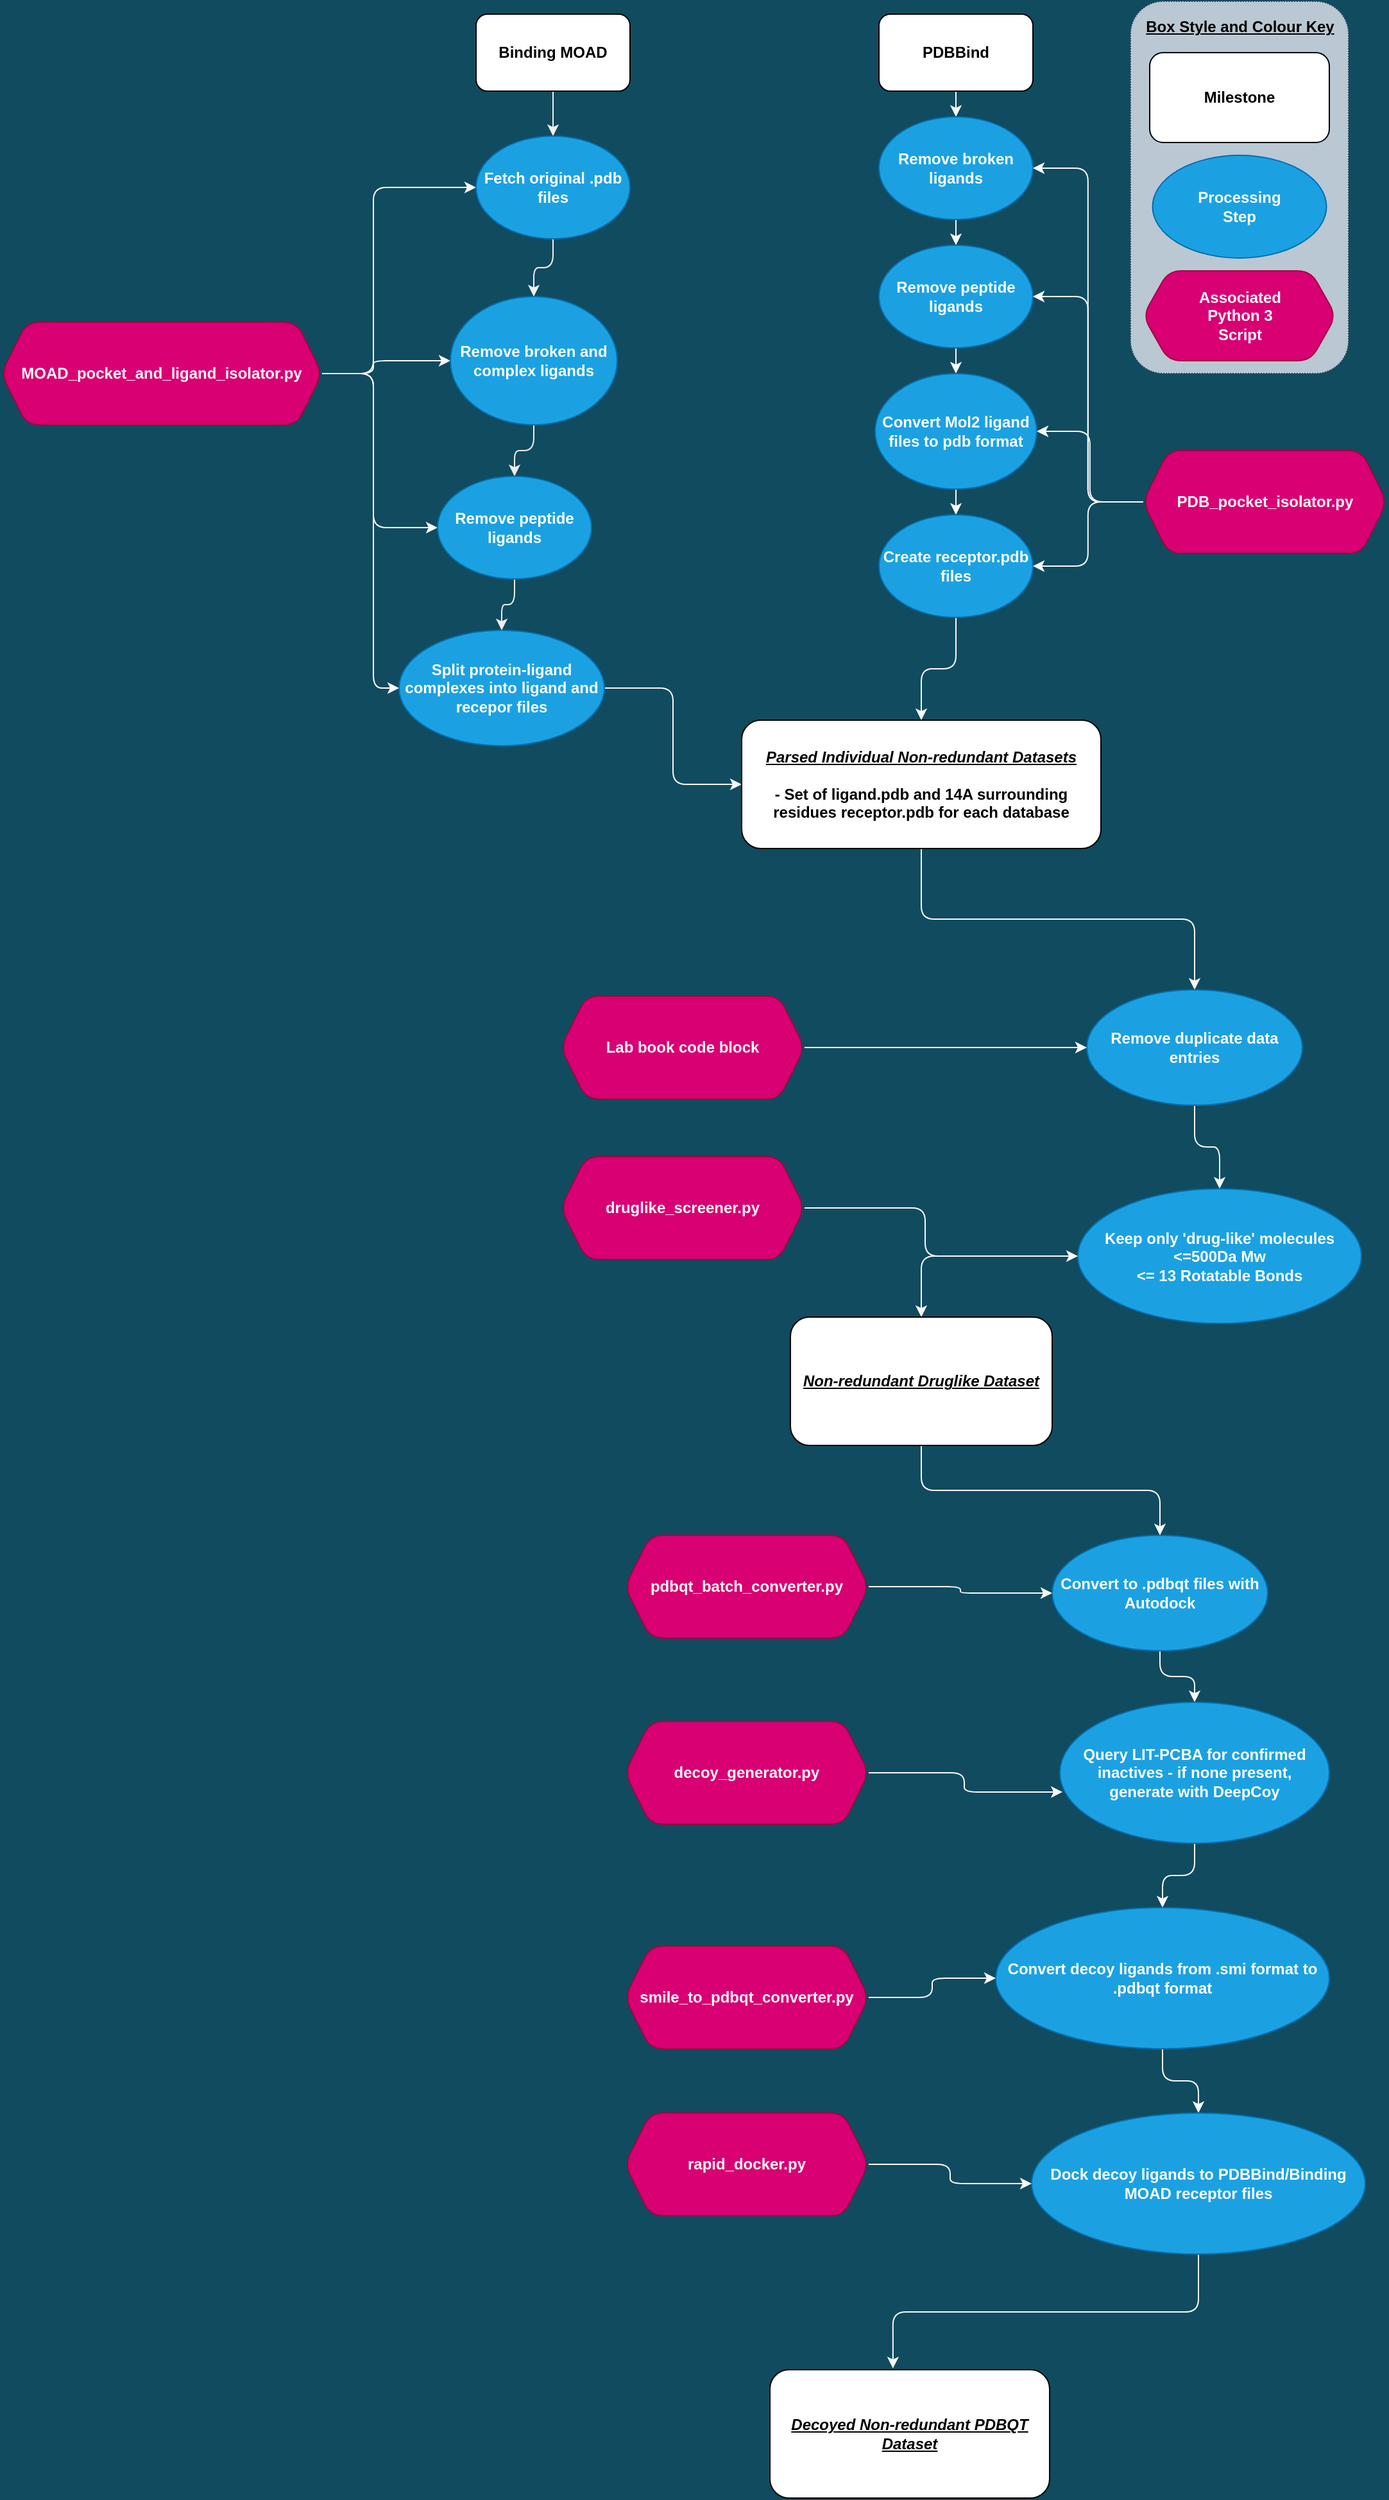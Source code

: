 <mxfile version="14.4.4" type="device"><diagram id="MezgeDCDJQZhVXjwhnEP" name="Page-1"><mxGraphModel dx="1755" dy="799" grid="1" gridSize="10" guides="1" tooltips="1" connect="1" arrows="1" fold="1" page="0" pageScale="1" pageWidth="827" pageHeight="1000" background="#114B5F" math="0" shadow="0"><root><mxCell id="0"/><mxCell id="1" parent="0"/><mxCell id="ap78udexULdiu0JYZYRn-50" value="" style="rounded=1;whiteSpace=wrap;html=1;strokeWidth=1;dashed=1;dashPattern=1 1;fillColor=#bac8d3;strokeColor=#23445d;" parent="1" vertex="1"><mxGeometry x="550" y="30" width="170" height="290" as="geometry"/></mxCell><mxCell id="lSpIPOoU5kkB3JWMY7nx-2" value="" style="edgeStyle=orthogonalEdgeStyle;rounded=1;orthogonalLoop=1;jettySize=auto;html=1;strokeColor=#F0F0F0;" parent="1" source="EFMOVaQ2oTUfK1_Tt2sc-1" target="lSpIPOoU5kkB3JWMY7nx-1" edge="1"><mxGeometry relative="1" as="geometry"/></mxCell><mxCell id="EFMOVaQ2oTUfK1_Tt2sc-1" value="Binding MOAD" style="rounded=1;whiteSpace=wrap;html=1;sketch=0;fontStyle=1" parent="1" vertex="1"><mxGeometry x="40" y="40" width="120" height="60" as="geometry"/></mxCell><mxCell id="LbE3GEjos6kFHarrjm6z-2" value="" style="edgeStyle=orthogonalEdgeStyle;rounded=1;orthogonalLoop=1;jettySize=auto;html=1;strokeColor=#FAFAFA;" edge="1" parent="1" source="EFMOVaQ2oTUfK1_Tt2sc-2" target="LbE3GEjos6kFHarrjm6z-1"><mxGeometry relative="1" as="geometry"/></mxCell><mxCell id="EFMOVaQ2oTUfK1_Tt2sc-2" value="PDBBind" style="rounded=1;whiteSpace=wrap;html=1;sketch=0;fontStyle=1" parent="1" vertex="1"><mxGeometry x="354" y="40" width="120" height="60" as="geometry"/></mxCell><mxCell id="EFMOVaQ2oTUfK1_Tt2sc-7" style="edgeStyle=orthogonalEdgeStyle;curved=0;rounded=1;sketch=0;orthogonalLoop=1;jettySize=auto;html=1;entryX=0;entryY=0.5;entryDx=0;entryDy=0;fontColor=#E4FDE1;strokeColor=#F7F7F7;fontStyle=1;exitX=1;exitY=0.5;exitDx=0;exitDy=0;" parent="1" source="EFMOVaQ2oTUfK1_Tt2sc-4" target="EFMOVaQ2oTUfK1_Tt2sc-6" edge="1"><mxGeometry relative="1" as="geometry"><mxPoint x="320" y="210" as="sourcePoint"/></mxGeometry></mxCell><mxCell id="EFMOVaQ2oTUfK1_Tt2sc-4" value="Split protein-ligand complexes into ligand and recepor files" style="ellipse;whiteSpace=wrap;html=1;rounded=1;sketch=0;fillColor=#1ba1e2;strokeColor=#006EAF;fontColor=#ffffff;fontStyle=1" parent="1" vertex="1"><mxGeometry x="-20" y="520" width="160" height="90" as="geometry"/></mxCell><mxCell id="EFMOVaQ2oTUfK1_Tt2sc-17" value="" style="edgeStyle=orthogonalEdgeStyle;curved=0;rounded=1;sketch=0;orthogonalLoop=1;jettySize=auto;html=1;strokeColor=#F7F7F7;fillColor=#F45B69;fontColor=#E4FDE1;exitX=0.5;exitY=1;exitDx=0;exitDy=0;entryX=0.5;entryY=0;entryDx=0;entryDy=0;fontStyle=1" parent="1" source="EFMOVaQ2oTUfK1_Tt2sc-29" target="k04rTEtpxDzl-XmO_nQA-1" edge="1"><mxGeometry relative="1" as="geometry"><mxPoint x="383" y="885" as="sourcePoint"/><mxPoint x="383" y="895" as="targetPoint"/><Array as="points"/></mxGeometry></mxCell><mxCell id="EFMOVaQ2oTUfK1_Tt2sc-30" value="" style="edgeStyle=orthogonalEdgeStyle;curved=0;rounded=1;sketch=0;orthogonalLoop=1;jettySize=auto;html=1;strokeColor=#F7F7F7;fillColor=#F45B69;fontColor=#E4FDE1;fontStyle=1" parent="1" source="EFMOVaQ2oTUfK1_Tt2sc-6" target="EFMOVaQ2oTUfK1_Tt2sc-29" edge="1"><mxGeometry relative="1" as="geometry"/></mxCell><mxCell id="EFMOVaQ2oTUfK1_Tt2sc-6" value="&lt;div&gt;&lt;u&gt;&lt;i&gt;Parsed Individual Non-redundant Datasets&lt;/i&gt;&lt;/u&gt;&lt;br&gt;&lt;/div&gt;&lt;div&gt;&lt;br&gt;&lt;/div&gt;&lt;div&gt;- Set of ligand.pdb and 14A surrounding residues receptor.pdb for each database&lt;br&gt;&lt;/div&gt;" style="rounded=1;whiteSpace=wrap;html=1;sketch=0;fontStyle=1" parent="1" vertex="1"><mxGeometry x="247" y="590" width="280" height="100" as="geometry"/></mxCell><mxCell id="EFMOVaQ2oTUfK1_Tt2sc-20" value="" style="edgeStyle=orthogonalEdgeStyle;curved=0;rounded=1;sketch=0;orthogonalLoop=1;jettySize=auto;html=1;strokeColor=#F7F7F7;fillColor=#F45B69;fontColor=#E4FDE1;fontStyle=1" parent="1" source="EFMOVaQ2oTUfK1_Tt2sc-18" target="EFMOVaQ2oTUfK1_Tt2sc-19" edge="1"><mxGeometry relative="1" as="geometry"/></mxCell><mxCell id="EFMOVaQ2oTUfK1_Tt2sc-18" value="Convert to .pdbqt files with Autodock" style="ellipse;whiteSpace=wrap;html=1;rounded=0;sketch=0;strokeColor=#006EAF;fillColor=#1ba1e2;fontColor=#ffffff;fontStyle=1" parent="1" vertex="1"><mxGeometry x="489" y="1225" width="168" height="90" as="geometry"/></mxCell><mxCell id="ap78udexULdiu0JYZYRn-9" value="" style="edgeStyle=orthogonalEdgeStyle;rounded=1;orthogonalLoop=1;jettySize=auto;html=1;strokeColor=#FAFAFA;fontStyle=1" parent="1" source="EFMOVaQ2oTUfK1_Tt2sc-19" target="ap78udexULdiu0JYZYRn-8" edge="1"><mxGeometry relative="1" as="geometry"/></mxCell><mxCell id="EFMOVaQ2oTUfK1_Tt2sc-19" value="&lt;div&gt;Query LIT-PCBA for confirmed inactives - if none present, &lt;br&gt;&lt;/div&gt;&lt;div&gt;generate with DeepCoy &lt;/div&gt;" style="ellipse;whiteSpace=wrap;html=1;rounded=0;sketch=0;strokeColor=#006EAF;fillColor=#1ba1e2;fontColor=#ffffff;fontStyle=1" parent="1" vertex="1"><mxGeometry x="495" y="1355" width="210" height="110" as="geometry"/></mxCell><mxCell id="EFMOVaQ2oTUfK1_Tt2sc-27" value="&lt;i&gt;&lt;u&gt;&lt;b&gt;Decoyed Non-redundant PDBQT Dataset&lt;br&gt;&lt;/b&gt;&lt;/u&gt;&lt;/i&gt;" style="rounded=1;whiteSpace=wrap;html=1;sketch=0;fontStyle=1" parent="1" vertex="1"><mxGeometry x="269" y="1875" width="218" height="100" as="geometry"/></mxCell><mxCell id="EFMOVaQ2oTUfK1_Tt2sc-29" value="&lt;div&gt;Remove duplicate data &lt;br&gt;&lt;/div&gt;&lt;div&gt;entries&lt;/div&gt;" style="ellipse;whiteSpace=wrap;html=1;rounded=0;sketch=0;strokeColor=#006EAF;fillColor=#1ba1e2;fontColor=#ffffff;fontStyle=1" parent="1" vertex="1"><mxGeometry x="516" y="800" width="168" height="90" as="geometry"/></mxCell><mxCell id="ap78udexULdiu0JYZYRn-20" style="edgeStyle=orthogonalEdgeStyle;rounded=1;orthogonalLoop=1;jettySize=auto;html=1;entryX=0.5;entryY=0;entryDx=0;entryDy=0;strokeColor=#FAFAFA;" parent="1" source="k04rTEtpxDzl-XmO_nQA-1" target="ap78udexULdiu0JYZYRn-2" edge="1"><mxGeometry relative="1" as="geometry"/></mxCell><mxCell id="k04rTEtpxDzl-XmO_nQA-1" value="&lt;div&gt;Keep only 'drug-like' molecules&lt;/div&gt;&lt;div&gt;&amp;lt;=500Da Mw&lt;/div&gt;&lt;div&gt;&amp;lt;= 13 Rotatable Bonds&lt;br&gt;&lt;/div&gt;" style="ellipse;whiteSpace=wrap;html=1;rounded=0;sketch=0;strokeColor=#006EAF;fillColor=#1ba1e2;fontColor=#ffffff;fontStyle=1" parent="1" vertex="1"><mxGeometry x="509" y="955" width="221" height="105" as="geometry"/></mxCell><mxCell id="ap78udexULdiu0JYZYRn-19" style="edgeStyle=orthogonalEdgeStyle;rounded=1;orthogonalLoop=1;jettySize=auto;html=1;entryX=0.5;entryY=0;entryDx=0;entryDy=0;strokeColor=#FAFAFA;" parent="1" source="ap78udexULdiu0JYZYRn-2" target="EFMOVaQ2oTUfK1_Tt2sc-18" edge="1"><mxGeometry relative="1" as="geometry"/></mxCell><mxCell id="ap78udexULdiu0JYZYRn-2" value="&lt;u&gt;&lt;i&gt;Non-redundant Druglike Dataset&lt;br&gt;&lt;/i&gt;&lt;/u&gt;" style="rounded=1;whiteSpace=wrap;html=1;sketch=0;fontStyle=1" parent="1" vertex="1"><mxGeometry x="285" y="1055" width="204" height="100" as="geometry"/></mxCell><mxCell id="ap78udexULdiu0JYZYRn-11" value="" style="edgeStyle=orthogonalEdgeStyle;rounded=1;orthogonalLoop=1;jettySize=auto;html=1;strokeColor=#FAFAFA;fontStyle=1" parent="1" source="ap78udexULdiu0JYZYRn-8" target="ap78udexULdiu0JYZYRn-10" edge="1"><mxGeometry relative="1" as="geometry"/></mxCell><mxCell id="ap78udexULdiu0JYZYRn-8" value="Convert decoy ligands from .smi format to .pdbqt format" style="ellipse;whiteSpace=wrap;html=1;rounded=0;sketch=0;strokeColor=#006EAF;fillColor=#1ba1e2;fontColor=#ffffff;fontStyle=1" parent="1" vertex="1"><mxGeometry x="445" y="1515" width="260" height="110" as="geometry"/></mxCell><mxCell id="ap78udexULdiu0JYZYRn-14" style="edgeStyle=orthogonalEdgeStyle;rounded=1;orthogonalLoop=1;jettySize=auto;html=1;entryX=0.44;entryY=-0.01;entryDx=0;entryDy=0;entryPerimeter=0;strokeColor=#FAFAFA;fontStyle=1" parent="1" source="ap78udexULdiu0JYZYRn-10" target="EFMOVaQ2oTUfK1_Tt2sc-27" edge="1"><mxGeometry relative="1" as="geometry"/></mxCell><mxCell id="ap78udexULdiu0JYZYRn-10" value="Dock decoy ligands to PDBBind/Binding MOAD receptor files" style="ellipse;whiteSpace=wrap;html=1;rounded=0;sketch=0;strokeColor=#006EAF;fillColor=#1ba1e2;fontColor=#ffffff;fontStyle=1" parent="1" vertex="1"><mxGeometry x="473" y="1675" width="260" height="110" as="geometry"/></mxCell><mxCell id="LbE3GEjos6kFHarrjm6z-16" style="edgeStyle=orthogonalEdgeStyle;rounded=1;orthogonalLoop=1;jettySize=auto;html=1;entryX=0;entryY=0.5;entryDx=0;entryDy=0;strokeColor=#FAFAFA;" edge="1" parent="1" source="ap78udexULdiu0JYZYRn-24" target="lSpIPOoU5kkB3JWMY7nx-1"><mxGeometry relative="1" as="geometry"><Array as="points"><mxPoint x="-40" y="320"/><mxPoint x="-40" y="175"/></Array></mxGeometry></mxCell><mxCell id="LbE3GEjos6kFHarrjm6z-17" style="edgeStyle=orthogonalEdgeStyle;rounded=1;orthogonalLoop=1;jettySize=auto;html=1;strokeColor=#FAFAFA;" edge="1" parent="1" source="ap78udexULdiu0JYZYRn-24" target="s8GyDOgWR_Reh2gdY-Z_-3"><mxGeometry relative="1" as="geometry"><Array as="points"><mxPoint x="-40" y="320"/><mxPoint x="-40" y="310"/></Array></mxGeometry></mxCell><mxCell id="LbE3GEjos6kFHarrjm6z-18" style="edgeStyle=orthogonalEdgeStyle;rounded=1;orthogonalLoop=1;jettySize=auto;html=1;entryX=0;entryY=0.5;entryDx=0;entryDy=0;strokeColor=#FAFAFA;" edge="1" parent="1" source="ap78udexULdiu0JYZYRn-24" target="s8GyDOgWR_Reh2gdY-Z_-6"><mxGeometry relative="1" as="geometry"><Array as="points"><mxPoint x="-40" y="320"/><mxPoint x="-40" y="440"/></Array></mxGeometry></mxCell><mxCell id="LbE3GEjos6kFHarrjm6z-19" style="edgeStyle=orthogonalEdgeStyle;rounded=1;orthogonalLoop=1;jettySize=auto;html=1;entryX=0;entryY=0.5;entryDx=0;entryDy=0;strokeColor=#FAFAFA;" edge="1" parent="1" source="ap78udexULdiu0JYZYRn-24" target="EFMOVaQ2oTUfK1_Tt2sc-4"><mxGeometry relative="1" as="geometry"><Array as="points"><mxPoint x="-40" y="320"/><mxPoint x="-40" y="565"/></Array></mxGeometry></mxCell><mxCell id="ap78udexULdiu0JYZYRn-24" value="MOAD_pocket_and_ligand_isolator.py" style="shape=hexagon;perimeter=hexagonPerimeter2;whiteSpace=wrap;html=1;fixedSize=1;rounded=1;fontStyle=1;strokeColor=#A50040;fillColor=#d80073;sketch=0;fontColor=#ffffff;" parent="1" vertex="1"><mxGeometry x="-330" y="280" width="250" height="80" as="geometry"/></mxCell><mxCell id="ap78udexULdiu0JYZYRn-28" style="edgeStyle=orthogonalEdgeStyle;rounded=1;orthogonalLoop=1;jettySize=auto;html=1;strokeColor=#FAFAFA;" parent="1" source="ap78udexULdiu0JYZYRn-27" target="EFMOVaQ2oTUfK1_Tt2sc-29" edge="1"><mxGeometry relative="1" as="geometry"/></mxCell><mxCell id="ap78udexULdiu0JYZYRn-27" value="Lab book code block" style="shape=hexagon;perimeter=hexagonPerimeter2;whiteSpace=wrap;html=1;fixedSize=1;rounded=1;fontStyle=1;strokeColor=#A50040;fillColor=#d80073;sketch=0;fontColor=#ffffff;" parent="1" vertex="1"><mxGeometry x="106" y="805" width="190" height="80" as="geometry"/></mxCell><mxCell id="LbE3GEjos6kFHarrjm6z-15" style="edgeStyle=orthogonalEdgeStyle;rounded=1;orthogonalLoop=1;jettySize=auto;html=1;entryX=0;entryY=0.5;entryDx=0;entryDy=0;strokeColor=#FAFAFA;" edge="1" parent="1" source="ap78udexULdiu0JYZYRn-29" target="k04rTEtpxDzl-XmO_nQA-1"><mxGeometry relative="1" as="geometry"><Array as="points"><mxPoint x="390" y="970"/><mxPoint x="390" y="1008"/></Array></mxGeometry></mxCell><mxCell id="ap78udexULdiu0JYZYRn-29" value="druglike_screener.py" style="shape=hexagon;perimeter=hexagonPerimeter2;whiteSpace=wrap;html=1;fixedSize=1;rounded=1;fontStyle=1;strokeColor=#A50040;fillColor=#d80073;sketch=0;fontColor=#ffffff;" parent="1" vertex="1"><mxGeometry x="106" y="930" width="190" height="80" as="geometry"/></mxCell><mxCell id="ap78udexULdiu0JYZYRn-32" style="edgeStyle=orthogonalEdgeStyle;rounded=1;orthogonalLoop=1;jettySize=auto;html=1;entryX=0;entryY=0.5;entryDx=0;entryDy=0;strokeColor=#FAFAFA;" parent="1" source="ap78udexULdiu0JYZYRn-31" target="EFMOVaQ2oTUfK1_Tt2sc-18" edge="1"><mxGeometry relative="1" as="geometry"/></mxCell><mxCell id="ap78udexULdiu0JYZYRn-31" value="pdbqt_batch_converter.py" style="shape=hexagon;perimeter=hexagonPerimeter2;whiteSpace=wrap;html=1;fixedSize=1;rounded=1;fontStyle=1;strokeColor=#A50040;fillColor=#d80073;sketch=0;fontColor=#ffffff;" parent="1" vertex="1"><mxGeometry x="156" y="1225" width="190" height="80" as="geometry"/></mxCell><mxCell id="ap78udexULdiu0JYZYRn-34" style="edgeStyle=orthogonalEdgeStyle;rounded=1;orthogonalLoop=1;jettySize=auto;html=1;entryX=0.01;entryY=0.636;entryDx=0;entryDy=0;entryPerimeter=0;strokeColor=#FAFAFA;" parent="1" source="ap78udexULdiu0JYZYRn-33" target="EFMOVaQ2oTUfK1_Tt2sc-19" edge="1"><mxGeometry relative="1" as="geometry"/></mxCell><mxCell id="ap78udexULdiu0JYZYRn-33" value="decoy_generator.py" style="shape=hexagon;perimeter=hexagonPerimeter2;whiteSpace=wrap;html=1;fixedSize=1;rounded=1;fontStyle=1;strokeColor=#A50040;fillColor=#d80073;sketch=0;fontColor=#ffffff;" parent="1" vertex="1"><mxGeometry x="156" y="1370" width="190" height="80" as="geometry"/></mxCell><mxCell id="ap78udexULdiu0JYZYRn-36" style="edgeStyle=orthogonalEdgeStyle;rounded=1;orthogonalLoop=1;jettySize=auto;html=1;entryX=0;entryY=0.5;entryDx=0;entryDy=0;strokeColor=#FAFAFA;" parent="1" source="ap78udexULdiu0JYZYRn-35" target="ap78udexULdiu0JYZYRn-8" edge="1"><mxGeometry relative="1" as="geometry"/></mxCell><mxCell id="ap78udexULdiu0JYZYRn-35" value="smile_to_pdbqt_converter.py" style="shape=hexagon;perimeter=hexagonPerimeter2;whiteSpace=wrap;html=1;fixedSize=1;rounded=1;fontStyle=1;strokeColor=#A50040;fillColor=#d80073;sketch=0;fontColor=#ffffff;" parent="1" vertex="1"><mxGeometry x="156" y="1545" width="190" height="80" as="geometry"/></mxCell><mxCell id="ap78udexULdiu0JYZYRn-38" style="edgeStyle=orthogonalEdgeStyle;rounded=1;orthogonalLoop=1;jettySize=auto;html=1;entryX=0;entryY=0.5;entryDx=0;entryDy=0;strokeColor=#FAFAFA;" parent="1" source="ap78udexULdiu0JYZYRn-37" target="ap78udexULdiu0JYZYRn-10" edge="1"><mxGeometry relative="1" as="geometry"/></mxCell><mxCell id="ap78udexULdiu0JYZYRn-37" value="rapid_docker.py" style="shape=hexagon;perimeter=hexagonPerimeter2;whiteSpace=wrap;html=1;fixedSize=1;rounded=1;fontStyle=1;strokeColor=#A50040;fillColor=#d80073;sketch=0;fontColor=#ffffff;" parent="1" vertex="1"><mxGeometry x="156" y="1675" width="190" height="80" as="geometry"/></mxCell><mxCell id="ap78udexULdiu0JYZYRn-44" value="&lt;b&gt;Milestone&lt;/b&gt;" style="rounded=1;whiteSpace=wrap;html=1;perimeterSpacing=5;strokeWidth=1;" parent="1" vertex="1"><mxGeometry x="565" y="70" width="140" height="70" as="geometry"/></mxCell><mxCell id="ap78udexULdiu0JYZYRn-47" value="&lt;div&gt;Processing&lt;/div&gt;&lt;div&gt;Step&lt;br&gt;&lt;/div&gt;" style="ellipse;whiteSpace=wrap;html=1;rounded=0;sketch=0;strokeColor=#006EAF;fillColor=#1ba1e2;fontColor=#ffffff;fontStyle=1" parent="1" vertex="1"><mxGeometry x="567.25" y="150" width="135.5" height="80" as="geometry"/></mxCell><mxCell id="ap78udexULdiu0JYZYRn-48" value="&lt;div&gt;Associated&lt;/div&gt;&lt;div&gt;Python 3 &lt;br&gt;&lt;/div&gt;&lt;div&gt;Script&lt;br&gt;&lt;/div&gt;" style="shape=hexagon;perimeter=hexagonPerimeter2;whiteSpace=wrap;html=1;fixedSize=1;rounded=1;fontStyle=1;strokeColor=#A50040;fillColor=#d80073;sketch=0;fontColor=#ffffff;" parent="1" vertex="1"><mxGeometry x="559.75" y="240" width="150.5" height="70" as="geometry"/></mxCell><mxCell id="ap78udexULdiu0JYZYRn-51" value="Box Style and Colour Key" style="text;html=1;strokeColor=none;fillColor=none;align=center;verticalAlign=middle;whiteSpace=wrap;rounded=0;dashed=1;dashPattern=1 1;fontStyle=5" parent="1" vertex="1"><mxGeometry x="557.63" y="40" width="154.75" height="20" as="geometry"/></mxCell><mxCell id="s8GyDOgWR_Reh2gdY-Z_-7" value="" style="edgeStyle=orthogonalEdgeStyle;rounded=1;orthogonalLoop=1;jettySize=auto;html=1;strokeColor=#EDEDED;" parent="1" source="s8GyDOgWR_Reh2gdY-Z_-3" target="s8GyDOgWR_Reh2gdY-Z_-6" edge="1"><mxGeometry relative="1" as="geometry"/></mxCell><mxCell id="s8GyDOgWR_Reh2gdY-Z_-3" value="Remove broken and complex ligands" style="ellipse;whiteSpace=wrap;html=1;rounded=1;fontStyle=1;sketch=0;fillColor=#1ba1e2;strokeColor=#006EAF;fontColor=#ffffff;" parent="1" vertex="1"><mxGeometry x="20" y="260" width="130" height="100" as="geometry"/></mxCell><mxCell id="s8GyDOgWR_Reh2gdY-Z_-8" value="" style="edgeStyle=orthogonalEdgeStyle;rounded=1;orthogonalLoop=1;jettySize=auto;html=1;strokeColor=#EDEDED;" parent="1" source="s8GyDOgWR_Reh2gdY-Z_-6" target="EFMOVaQ2oTUfK1_Tt2sc-4" edge="1"><mxGeometry relative="1" as="geometry"/></mxCell><mxCell id="s8GyDOgWR_Reh2gdY-Z_-6" value="Remove peptide ligands" style="ellipse;whiteSpace=wrap;html=1;rounded=1;fontStyle=1;sketch=0;fillColor=#1ba1e2;strokeColor=#006EAF;fontColor=#ffffff;" parent="1" vertex="1"><mxGeometry x="10" y="400" width="120" height="80" as="geometry"/></mxCell><mxCell id="lSpIPOoU5kkB3JWMY7nx-3" style="edgeStyle=orthogonalEdgeStyle;rounded=1;orthogonalLoop=1;jettySize=auto;html=1;entryX=0.5;entryY=0;entryDx=0;entryDy=0;strokeColor=#F0F0F0;" parent="1" source="lSpIPOoU5kkB3JWMY7nx-1" target="s8GyDOgWR_Reh2gdY-Z_-3" edge="1"><mxGeometry relative="1" as="geometry"/></mxCell><mxCell id="lSpIPOoU5kkB3JWMY7nx-1" value="Fetch original .pdb files" style="ellipse;whiteSpace=wrap;html=1;rounded=1;fontStyle=1;sketch=0;fillColor=#1ba1e2;strokeColor=#006EAF;fontColor=#ffffff;" parent="1" vertex="1"><mxGeometry x="40" y="135" width="120" height="80" as="geometry"/></mxCell><mxCell id="LbE3GEjos6kFHarrjm6z-4" value="" style="edgeStyle=orthogonalEdgeStyle;rounded=1;orthogonalLoop=1;jettySize=auto;html=1;strokeColor=#FAFAFA;" edge="1" parent="1" source="LbE3GEjos6kFHarrjm6z-1" target="LbE3GEjos6kFHarrjm6z-3"><mxGeometry relative="1" as="geometry"/></mxCell><mxCell id="LbE3GEjos6kFHarrjm6z-1" value="Remove broken ligands" style="ellipse;whiteSpace=wrap;html=1;rounded=1;fontStyle=1;sketch=0;fillColor=#1ba1e2;strokeColor=#006EAF;fontColor=#ffffff;" vertex="1" parent="1"><mxGeometry x="354" y="120" width="120" height="80" as="geometry"/></mxCell><mxCell id="LbE3GEjos6kFHarrjm6z-6" value="" style="edgeStyle=orthogonalEdgeStyle;rounded=1;orthogonalLoop=1;jettySize=auto;html=1;strokeColor=#FAFAFA;" edge="1" parent="1" source="LbE3GEjos6kFHarrjm6z-3" target="LbE3GEjos6kFHarrjm6z-5"><mxGeometry relative="1" as="geometry"/></mxCell><mxCell id="LbE3GEjos6kFHarrjm6z-3" value="Remove peptide ligands" style="ellipse;whiteSpace=wrap;html=1;rounded=1;fontStyle=1;sketch=0;fillColor=#1ba1e2;strokeColor=#006EAF;fontColor=#ffffff;" vertex="1" parent="1"><mxGeometry x="354" y="220" width="120" height="80" as="geometry"/></mxCell><mxCell id="LbE3GEjos6kFHarrjm6z-13" style="edgeStyle=orthogonalEdgeStyle;rounded=1;orthogonalLoop=1;jettySize=auto;html=1;entryX=0.5;entryY=0;entryDx=0;entryDy=0;strokeColor=#FAFAFA;" edge="1" parent="1" source="LbE3GEjos6kFHarrjm6z-5" target="LbE3GEjos6kFHarrjm6z-12"><mxGeometry relative="1" as="geometry"/></mxCell><mxCell id="LbE3GEjos6kFHarrjm6z-5" value="Convert Mol2 ligand files to pdb format" style="ellipse;whiteSpace=wrap;html=1;rounded=1;fontStyle=1;sketch=0;fillColor=#1ba1e2;strokeColor=#006EAF;fontColor=#ffffff;" vertex="1" parent="1"><mxGeometry x="351" y="320" width="126" height="90" as="geometry"/></mxCell><mxCell id="LbE3GEjos6kFHarrjm6z-14" style="edgeStyle=orthogonalEdgeStyle;rounded=1;orthogonalLoop=1;jettySize=auto;html=1;entryX=0.5;entryY=0;entryDx=0;entryDy=0;strokeColor=#FAFAFA;" edge="1" parent="1" source="LbE3GEjos6kFHarrjm6z-12" target="EFMOVaQ2oTUfK1_Tt2sc-6"><mxGeometry relative="1" as="geometry"/></mxCell><mxCell id="LbE3GEjos6kFHarrjm6z-12" value="Create receptor.pdb files" style="ellipse;whiteSpace=wrap;html=1;fillColor=#1ba1e2;strokeColor=#006EAF;fontColor=#ffffff;fontStyle=1" vertex="1" parent="1"><mxGeometry x="354" y="430" width="120" height="80" as="geometry"/></mxCell><mxCell id="LbE3GEjos6kFHarrjm6z-21" style="edgeStyle=orthogonalEdgeStyle;rounded=1;orthogonalLoop=1;jettySize=auto;html=1;entryX=1;entryY=0.5;entryDx=0;entryDy=0;strokeColor=#FAFAFA;" edge="1" parent="1" source="LbE3GEjos6kFHarrjm6z-20" target="LbE3GEjos6kFHarrjm6z-1"><mxGeometry relative="1" as="geometry"/></mxCell><mxCell id="LbE3GEjos6kFHarrjm6z-22" style="edgeStyle=orthogonalEdgeStyle;rounded=1;orthogonalLoop=1;jettySize=auto;html=1;entryX=1;entryY=0.5;entryDx=0;entryDy=0;strokeColor=#FAFAFA;" edge="1" parent="1" source="LbE3GEjos6kFHarrjm6z-20" target="LbE3GEjos6kFHarrjm6z-3"><mxGeometry relative="1" as="geometry"/></mxCell><mxCell id="LbE3GEjos6kFHarrjm6z-23" style="edgeStyle=orthogonalEdgeStyle;rounded=1;orthogonalLoop=1;jettySize=auto;html=1;strokeColor=#FAFAFA;" edge="1" parent="1" source="LbE3GEjos6kFHarrjm6z-20" target="LbE3GEjos6kFHarrjm6z-5"><mxGeometry relative="1" as="geometry"/></mxCell><mxCell id="LbE3GEjos6kFHarrjm6z-24" style="edgeStyle=orthogonalEdgeStyle;rounded=1;orthogonalLoop=1;jettySize=auto;html=1;entryX=1;entryY=0.5;entryDx=0;entryDy=0;strokeColor=#FAFAFA;" edge="1" parent="1" source="LbE3GEjos6kFHarrjm6z-20" target="LbE3GEjos6kFHarrjm6z-12"><mxGeometry relative="1" as="geometry"/></mxCell><mxCell id="LbE3GEjos6kFHarrjm6z-20" value="&lt;div&gt;PDB_pocket_isolator.py&lt;/div&gt;" style="shape=hexagon;perimeter=hexagonPerimeter2;whiteSpace=wrap;html=1;fixedSize=1;rounded=1;fontStyle=1;strokeColor=#A50040;fillColor=#d80073;sketch=0;fontColor=#ffffff;" vertex="1" parent="1"><mxGeometry x="559.75" y="380" width="190" height="80" as="geometry"/></mxCell></root></mxGraphModel></diagram></mxfile>
